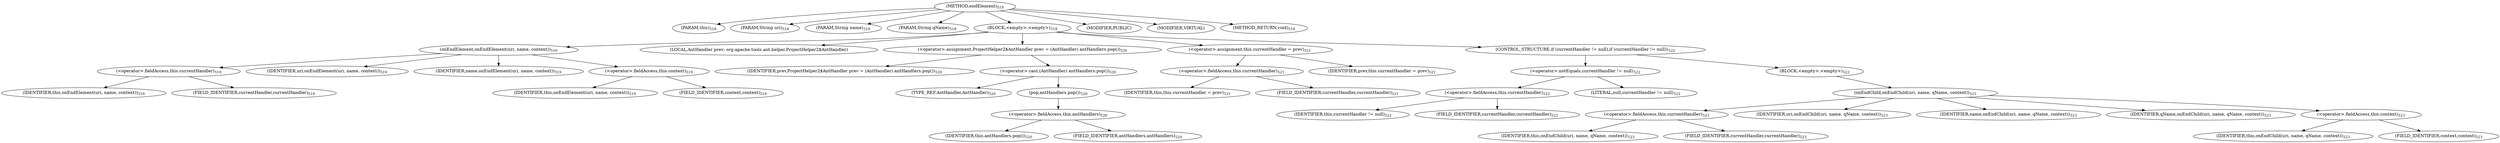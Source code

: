 digraph "endElement" {  
"994" [label = <(METHOD,endElement)<SUB>518</SUB>> ]
"995" [label = <(PARAM,this)<SUB>518</SUB>> ]
"996" [label = <(PARAM,String uri)<SUB>518</SUB>> ]
"997" [label = <(PARAM,String name)<SUB>518</SUB>> ]
"998" [label = <(PARAM,String qName)<SUB>518</SUB>> ]
"999" [label = <(BLOCK,&lt;empty&gt;,&lt;empty&gt;)<SUB>518</SUB>> ]
"1000" [label = <(onEndElement,onEndElement(uri, name, context))<SUB>519</SUB>> ]
"1001" [label = <(&lt;operator&gt;.fieldAccess,this.currentHandler)<SUB>519</SUB>> ]
"1002" [label = <(IDENTIFIER,this,onEndElement(uri, name, context))<SUB>519</SUB>> ]
"1003" [label = <(FIELD_IDENTIFIER,currentHandler,currentHandler)<SUB>519</SUB>> ]
"1004" [label = <(IDENTIFIER,uri,onEndElement(uri, name, context))<SUB>519</SUB>> ]
"1005" [label = <(IDENTIFIER,name,onEndElement(uri, name, context))<SUB>519</SUB>> ]
"1006" [label = <(&lt;operator&gt;.fieldAccess,this.context)<SUB>519</SUB>> ]
"1007" [label = <(IDENTIFIER,this,onEndElement(uri, name, context))<SUB>519</SUB>> ]
"1008" [label = <(FIELD_IDENTIFIER,context,context)<SUB>519</SUB>> ]
"1009" [label = <(LOCAL,AntHandler prev: org.apache.tools.ant.helper.ProjectHelper2$AntHandler)> ]
"1010" [label = <(&lt;operator&gt;.assignment,ProjectHelper2$AntHandler prev = (AntHandler) antHandlers.pop())<SUB>520</SUB>> ]
"1011" [label = <(IDENTIFIER,prev,ProjectHelper2$AntHandler prev = (AntHandler) antHandlers.pop())<SUB>520</SUB>> ]
"1012" [label = <(&lt;operator&gt;.cast,(AntHandler) antHandlers.pop())<SUB>520</SUB>> ]
"1013" [label = <(TYPE_REF,AntHandler,AntHandler)<SUB>520</SUB>> ]
"1014" [label = <(pop,antHandlers.pop())<SUB>520</SUB>> ]
"1015" [label = <(&lt;operator&gt;.fieldAccess,this.antHandlers)<SUB>520</SUB>> ]
"1016" [label = <(IDENTIFIER,this,antHandlers.pop())<SUB>520</SUB>> ]
"1017" [label = <(FIELD_IDENTIFIER,antHandlers,antHandlers)<SUB>520</SUB>> ]
"1018" [label = <(&lt;operator&gt;.assignment,this.currentHandler = prev)<SUB>521</SUB>> ]
"1019" [label = <(&lt;operator&gt;.fieldAccess,this.currentHandler)<SUB>521</SUB>> ]
"1020" [label = <(IDENTIFIER,this,this.currentHandler = prev)<SUB>521</SUB>> ]
"1021" [label = <(FIELD_IDENTIFIER,currentHandler,currentHandler)<SUB>521</SUB>> ]
"1022" [label = <(IDENTIFIER,prev,this.currentHandler = prev)<SUB>521</SUB>> ]
"1023" [label = <(CONTROL_STRUCTURE,if (currentHandler != null),if (currentHandler != null))<SUB>522</SUB>> ]
"1024" [label = <(&lt;operator&gt;.notEquals,currentHandler != null)<SUB>522</SUB>> ]
"1025" [label = <(&lt;operator&gt;.fieldAccess,this.currentHandler)<SUB>522</SUB>> ]
"1026" [label = <(IDENTIFIER,this,currentHandler != null)<SUB>522</SUB>> ]
"1027" [label = <(FIELD_IDENTIFIER,currentHandler,currentHandler)<SUB>522</SUB>> ]
"1028" [label = <(LITERAL,null,currentHandler != null)<SUB>522</SUB>> ]
"1029" [label = <(BLOCK,&lt;empty&gt;,&lt;empty&gt;)<SUB>522</SUB>> ]
"1030" [label = <(onEndChild,onEndChild(uri, name, qName, context))<SUB>523</SUB>> ]
"1031" [label = <(&lt;operator&gt;.fieldAccess,this.currentHandler)<SUB>523</SUB>> ]
"1032" [label = <(IDENTIFIER,this,onEndChild(uri, name, qName, context))<SUB>523</SUB>> ]
"1033" [label = <(FIELD_IDENTIFIER,currentHandler,currentHandler)<SUB>523</SUB>> ]
"1034" [label = <(IDENTIFIER,uri,onEndChild(uri, name, qName, context))<SUB>523</SUB>> ]
"1035" [label = <(IDENTIFIER,name,onEndChild(uri, name, qName, context))<SUB>523</SUB>> ]
"1036" [label = <(IDENTIFIER,qName,onEndChild(uri, name, qName, context))<SUB>523</SUB>> ]
"1037" [label = <(&lt;operator&gt;.fieldAccess,this.context)<SUB>523</SUB>> ]
"1038" [label = <(IDENTIFIER,this,onEndChild(uri, name, qName, context))<SUB>523</SUB>> ]
"1039" [label = <(FIELD_IDENTIFIER,context,context)<SUB>523</SUB>> ]
"1040" [label = <(MODIFIER,PUBLIC)> ]
"1041" [label = <(MODIFIER,VIRTUAL)> ]
"1042" [label = <(METHOD_RETURN,void)<SUB>518</SUB>> ]
  "994" -> "995" 
  "994" -> "996" 
  "994" -> "997" 
  "994" -> "998" 
  "994" -> "999" 
  "994" -> "1040" 
  "994" -> "1041" 
  "994" -> "1042" 
  "999" -> "1000" 
  "999" -> "1009" 
  "999" -> "1010" 
  "999" -> "1018" 
  "999" -> "1023" 
  "1000" -> "1001" 
  "1000" -> "1004" 
  "1000" -> "1005" 
  "1000" -> "1006" 
  "1001" -> "1002" 
  "1001" -> "1003" 
  "1006" -> "1007" 
  "1006" -> "1008" 
  "1010" -> "1011" 
  "1010" -> "1012" 
  "1012" -> "1013" 
  "1012" -> "1014" 
  "1014" -> "1015" 
  "1015" -> "1016" 
  "1015" -> "1017" 
  "1018" -> "1019" 
  "1018" -> "1022" 
  "1019" -> "1020" 
  "1019" -> "1021" 
  "1023" -> "1024" 
  "1023" -> "1029" 
  "1024" -> "1025" 
  "1024" -> "1028" 
  "1025" -> "1026" 
  "1025" -> "1027" 
  "1029" -> "1030" 
  "1030" -> "1031" 
  "1030" -> "1034" 
  "1030" -> "1035" 
  "1030" -> "1036" 
  "1030" -> "1037" 
  "1031" -> "1032" 
  "1031" -> "1033" 
  "1037" -> "1038" 
  "1037" -> "1039" 
}
